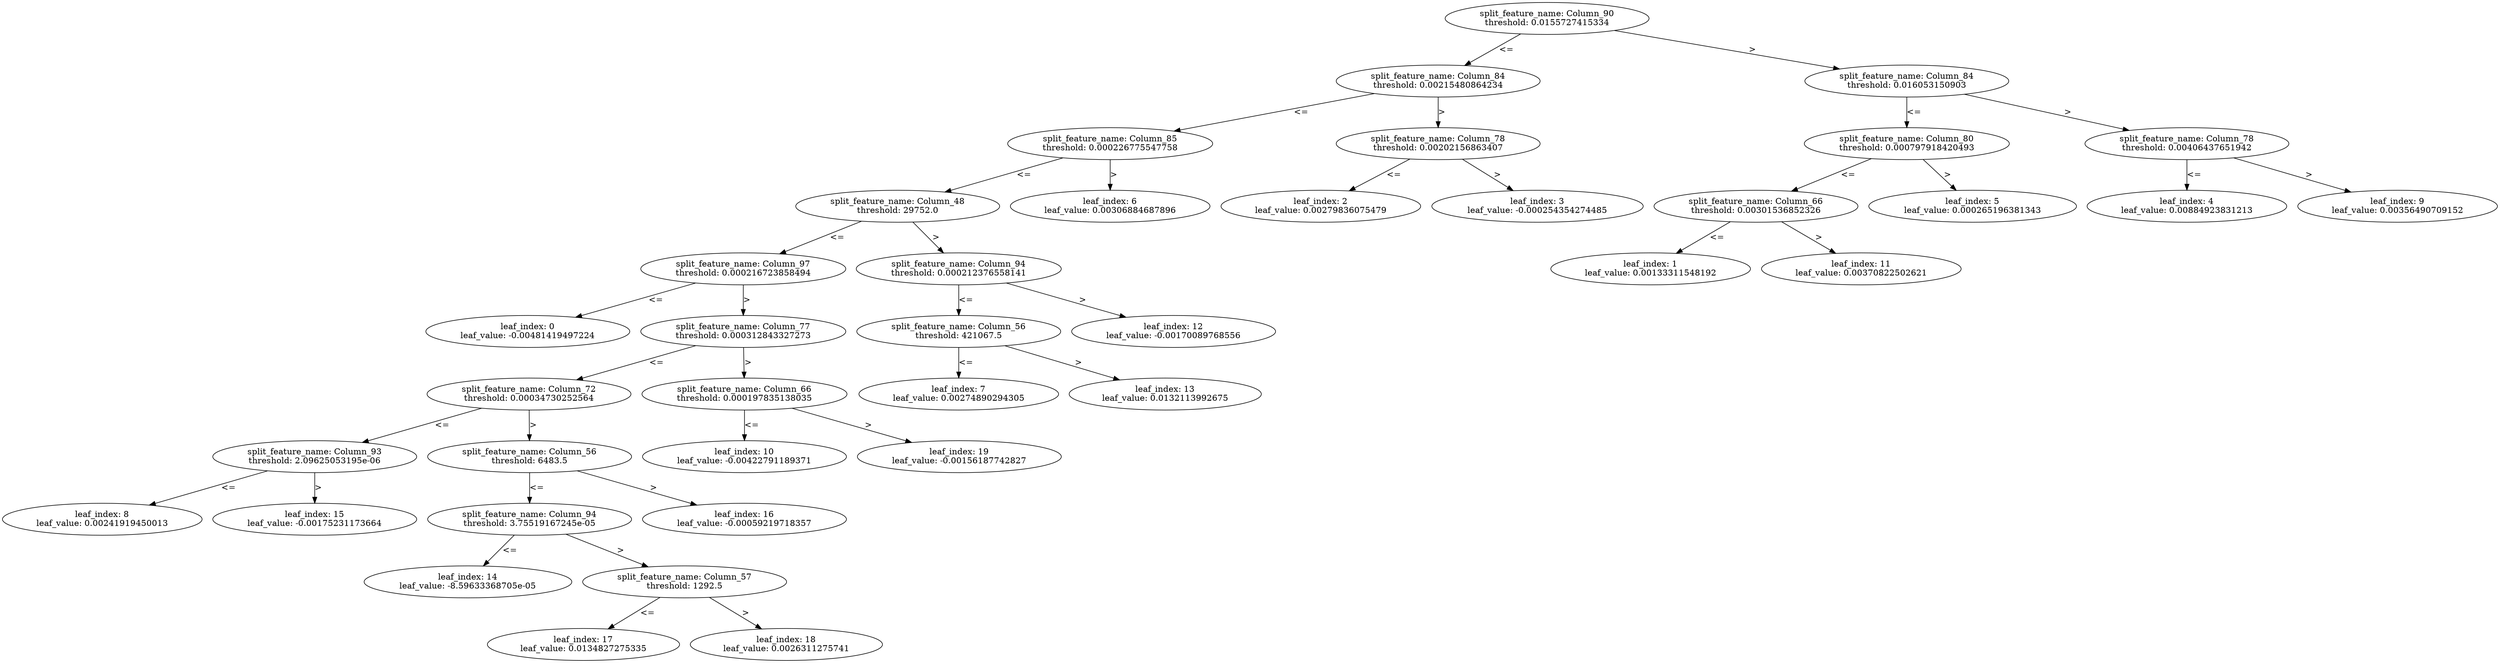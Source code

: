 digraph Tree60 {
	split0 [label="split_feature_name: Column_90\nthreshold: 0.0155727415334"]
	split1 [label="split_feature_name: Column_84\nthreshold: 0.00215480864234"]
	split5 [label="split_feature_name: Column_85\nthreshold: 0.000226775547758"]
	split6 [label="split_feature_name: Column_48\nthreshold: 29752.0"]
	split7 [label="split_feature_name: Column_97\nthreshold: 0.000216723858494"]
	leaf0 [label="leaf_index: 0\nleaf_value: -0.00481419497224"]
	split7 -> leaf0 [label="<="]
	split9 [label="split_feature_name: Column_77\nthreshold: 0.000312843327273"]
	split13 [label="split_feature_name: Column_72\nthreshold: 0.00034730252564"]
	split14 [label="split_feature_name: Column_93\nthreshold: 2.09625053195e-06"]
	leaf8 [label="leaf_index: 8\nleaf_value: 0.00241919450013"]
	split14 -> leaf8 [label="<="]
	leaf15 [label="leaf_index: 15\nleaf_value: -0.00175231173664"]
	split14 -> leaf15 [label=">"]
	split13 -> split14 [label="<="]
	split15 [label="split_feature_name: Column_56\nthreshold: 6483.5"]
	split16 [label="split_feature_name: Column_94\nthreshold: 3.75519167245e-05"]
	leaf14 [label="leaf_index: 14\nleaf_value: -8.59633368705e-05"]
	split16 -> leaf14 [label="<="]
	split17 [label="split_feature_name: Column_57\nthreshold: 1292.5"]
	leaf17 [label="leaf_index: 17\nleaf_value: 0.0134827275335"]
	split17 -> leaf17 [label="<="]
	leaf18 [label="leaf_index: 18\nleaf_value: 0.0026311275741"]
	split17 -> leaf18 [label=">"]
	split16 -> split17 [label=">"]
	split15 -> split16 [label="<="]
	leaf16 [label="leaf_index: 16\nleaf_value: -0.00059219718357"]
	split15 -> leaf16 [label=">"]
	split13 -> split15 [label=">"]
	split9 -> split13 [label="<="]
	split18 [label="split_feature_name: Column_66\nthreshold: 0.000197835138035"]
	leaf10 [label="leaf_index: 10\nleaf_value: -0.00422791189371"]
	split18 -> leaf10 [label="<="]
	leaf19 [label="leaf_index: 19\nleaf_value: -0.00156187742827"]
	split18 -> leaf19 [label=">"]
	split9 -> split18 [label=">"]
	split7 -> split9 [label=">"]
	split6 -> split7 [label="<="]
	split11 [label="split_feature_name: Column_94\nthreshold: 0.000212376558141"]
	split12 [label="split_feature_name: Column_56\nthreshold: 421067.5"]
	leaf7 [label="leaf_index: 7\nleaf_value: 0.00274890294305"]
	split12 -> leaf7 [label="<="]
	leaf13 [label="leaf_index: 13\nleaf_value: 0.0132113992675"]
	split12 -> leaf13 [label=">"]
	split11 -> split12 [label="<="]
	leaf12 [label="leaf_index: 12\nleaf_value: -0.00170089768556"]
	split11 -> leaf12 [label=">"]
	split6 -> split11 [label=">"]
	split5 -> split6 [label="<="]
	leaf6 [label="leaf_index: 6\nleaf_value: 0.00306884687896"]
	split5 -> leaf6 [label=">"]
	split1 -> split5 [label="<="]
	split2 [label="split_feature_name: Column_78\nthreshold: 0.00202156863407"]
	leaf2 [label="leaf_index: 2\nleaf_value: 0.00279836075479"]
	split2 -> leaf2 [label="<="]
	leaf3 [label="leaf_index: 3\nleaf_value: -0.000254354274485"]
	split2 -> leaf3 [label=">"]
	split1 -> split2 [label=">"]
	split0 -> split1 [label="<="]
	split3 [label="split_feature_name: Column_84\nthreshold: 0.016053150903"]
	split4 [label="split_feature_name: Column_80\nthreshold: 0.000797918420493"]
	split10 [label="split_feature_name: Column_66\nthreshold: 0.00301536852326"]
	leaf1 [label="leaf_index: 1\nleaf_value: 0.00133311548192"]
	split10 -> leaf1 [label="<="]
	leaf11 [label="leaf_index: 11\nleaf_value: 0.00370822502621"]
	split10 -> leaf11 [label=">"]
	split4 -> split10 [label="<="]
	leaf5 [label="leaf_index: 5\nleaf_value: 0.000265196381343"]
	split4 -> leaf5 [label=">"]
	split3 -> split4 [label="<="]
	split8 [label="split_feature_name: Column_78\nthreshold: 0.00406437651942"]
	leaf4 [label="leaf_index: 4\nleaf_value: 0.00884923831213"]
	split8 -> leaf4 [label="<="]
	leaf9 [label="leaf_index: 9\nleaf_value: 0.00356490709152"]
	split8 -> leaf9 [label=">"]
	split3 -> split8 [label=">"]
	split0 -> split3 [label=">"]
}
